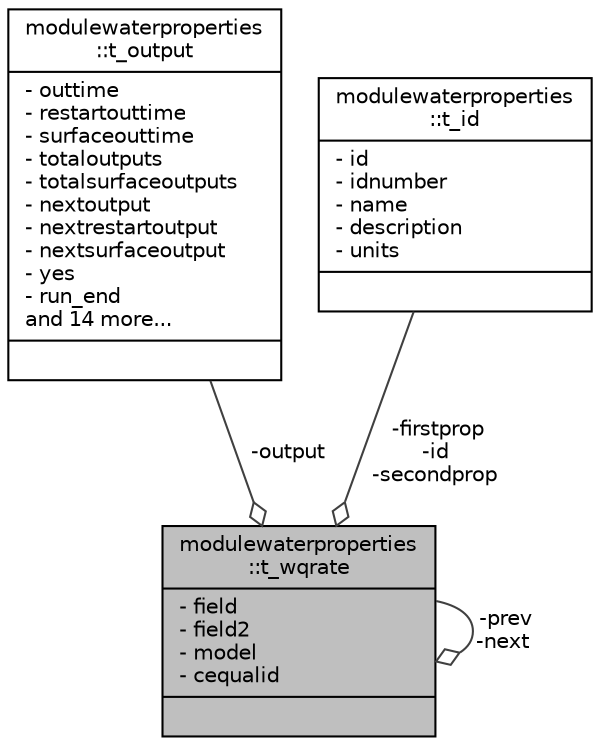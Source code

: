 digraph "modulewaterproperties::t_wqrate"
{
 // LATEX_PDF_SIZE
  edge [fontname="Helvetica",fontsize="10",labelfontname="Helvetica",labelfontsize="10"];
  node [fontname="Helvetica",fontsize="10",shape=record];
  Node1 [label="{modulewaterproperties\l::t_wqrate\n|- field\l- field2\l- model\l- cequalid\l|}",height=0.2,width=0.4,color="black", fillcolor="grey75", style="filled", fontcolor="black",tooltip=" "];
  Node2 -> Node1 [color="grey25",fontsize="10",style="solid",label=" -output" ,arrowhead="odiamond",fontname="Helvetica"];
  Node2 [label="{modulewaterproperties\l::t_output\n|- outtime\l- restartouttime\l- surfaceouttime\l- totaloutputs\l- totalsurfaceoutputs\l- nextoutput\l- nextrestartoutput\l- nextsurfaceoutput\l- yes\l- run_end\land 14 more...\l|}",height=0.2,width=0.4,color="black", fillcolor="white", style="filled",URL="$structmodulewaterproperties_1_1t__output.html",tooltip=" "];
  Node3 -> Node1 [color="grey25",fontsize="10",style="solid",label=" -firstprop\n-id\n-secondprop" ,arrowhead="odiamond",fontname="Helvetica"];
  Node3 [label="{modulewaterproperties\l::t_id\n|- id\l- idnumber\l- name\l- description\l- units\l|}",height=0.2,width=0.4,color="black", fillcolor="white", style="filled",URL="$structmodulewaterproperties_1_1t__id.html",tooltip=" "];
  Node1 -> Node1 [color="grey25",fontsize="10",style="solid",label=" -prev\n-next" ,arrowhead="odiamond",fontname="Helvetica"];
}
